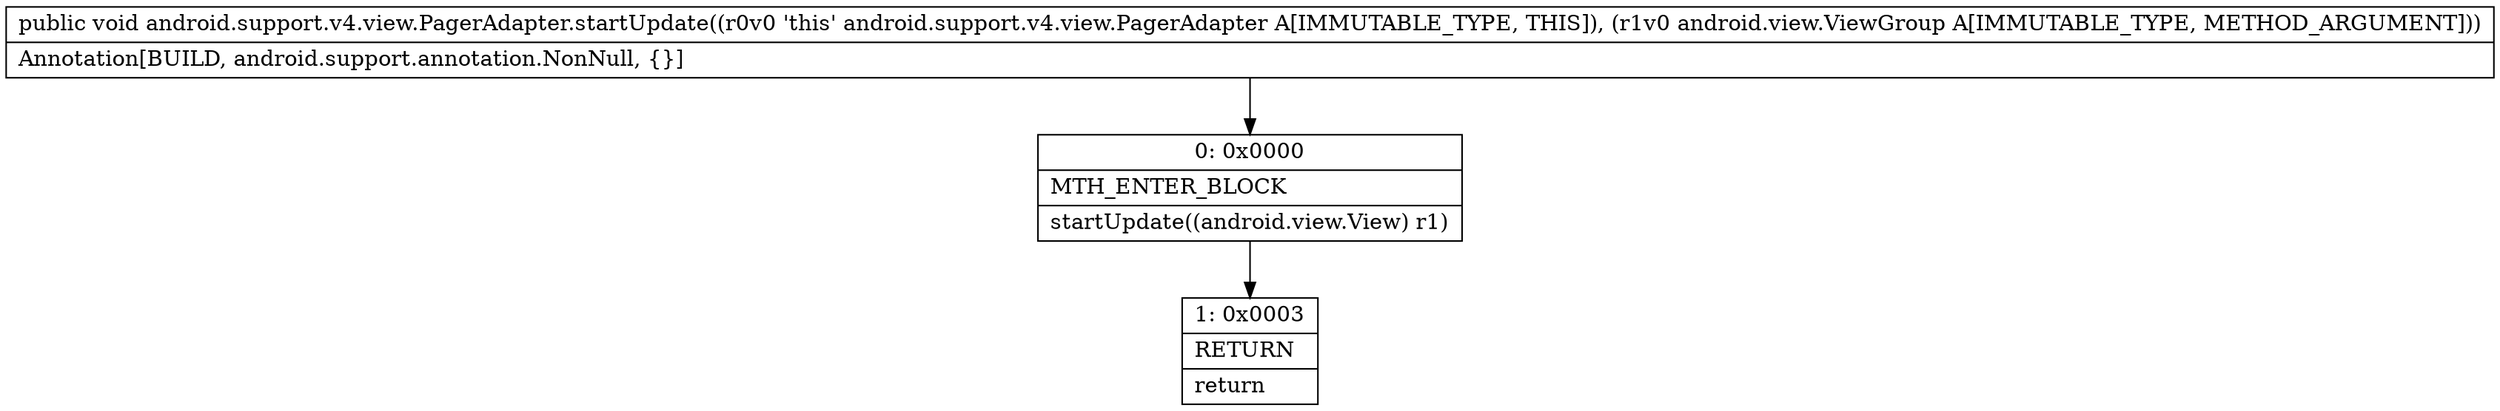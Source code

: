 digraph "CFG forandroid.support.v4.view.PagerAdapter.startUpdate(Landroid\/view\/ViewGroup;)V" {
Node_0 [shape=record,label="{0\:\ 0x0000|MTH_ENTER_BLOCK\l|startUpdate((android.view.View) r1)\l}"];
Node_1 [shape=record,label="{1\:\ 0x0003|RETURN\l|return\l}"];
MethodNode[shape=record,label="{public void android.support.v4.view.PagerAdapter.startUpdate((r0v0 'this' android.support.v4.view.PagerAdapter A[IMMUTABLE_TYPE, THIS]), (r1v0 android.view.ViewGroup A[IMMUTABLE_TYPE, METHOD_ARGUMENT]))  | Annotation[BUILD, android.support.annotation.NonNull, \{\}]\l}"];
MethodNode -> Node_0;
Node_0 -> Node_1;
}

